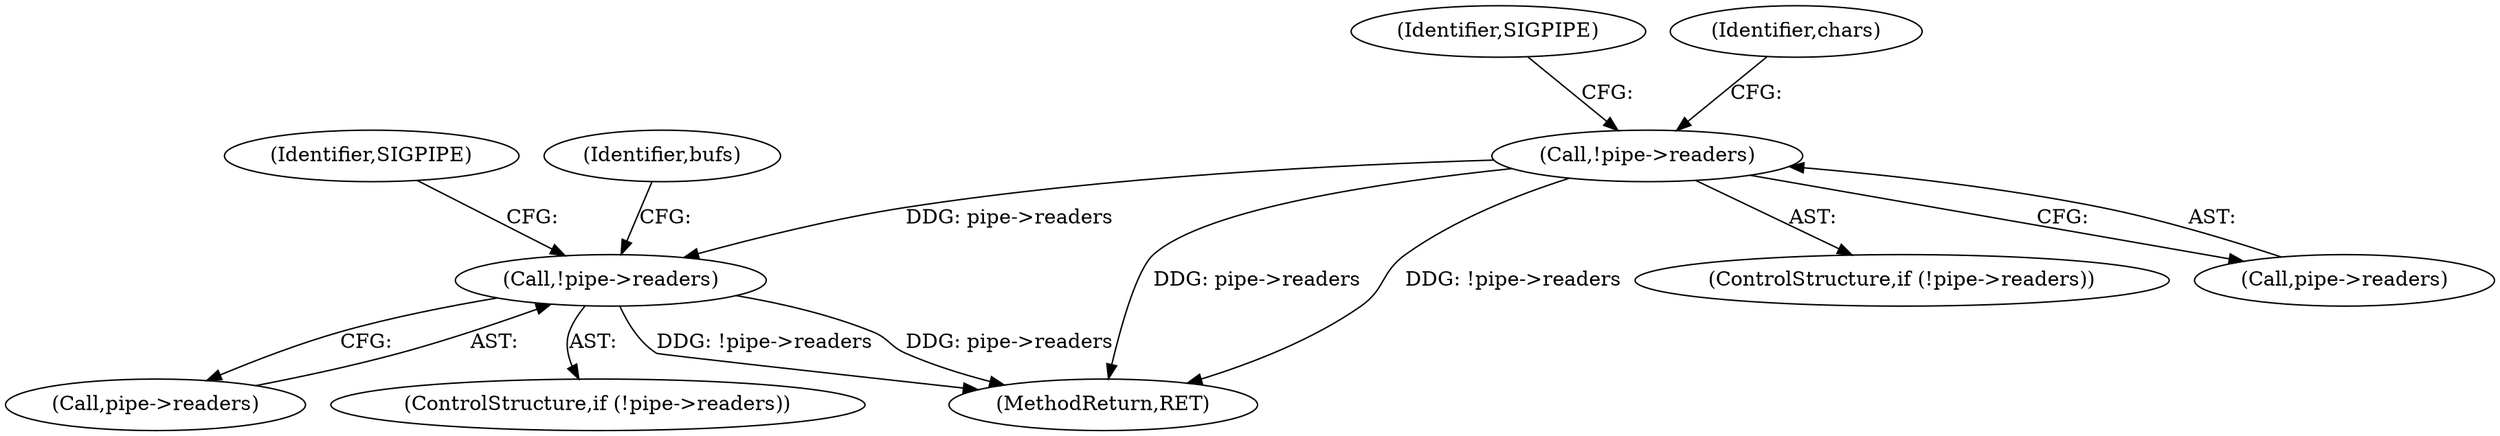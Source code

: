 digraph "0_linux_f0d1bec9d58d4c038d0ac958c9af82be6eb18045_1@API" {
"1000324" [label="(Call,!pipe->readers)"];
"1000154" [label="(Call,!pipe->readers)"];
"1000154" [label="(Call,!pipe->readers)"];
"1000325" [label="(Call,pipe->readers)"];
"1000153" [label="(ControlStructure,if (!pipe->readers))"];
"1000155" [label="(Call,pipe->readers)"];
"1000160" [label="(Identifier,SIGPIPE)"];
"1000323" [label="(ControlStructure,if (!pipe->readers))"];
"1000330" [label="(Identifier,SIGPIPE)"];
"1000644" [label="(MethodReturn,RET)"];
"1000342" [label="(Identifier,bufs)"];
"1000169" [label="(Identifier,chars)"];
"1000324" [label="(Call,!pipe->readers)"];
"1000324" -> "1000323"  [label="AST: "];
"1000324" -> "1000325"  [label="CFG: "];
"1000325" -> "1000324"  [label="AST: "];
"1000330" -> "1000324"  [label="CFG: "];
"1000342" -> "1000324"  [label="CFG: "];
"1000324" -> "1000644"  [label="DDG: !pipe->readers"];
"1000324" -> "1000644"  [label="DDG: pipe->readers"];
"1000154" -> "1000324"  [label="DDG: pipe->readers"];
"1000154" -> "1000153"  [label="AST: "];
"1000154" -> "1000155"  [label="CFG: "];
"1000155" -> "1000154"  [label="AST: "];
"1000160" -> "1000154"  [label="CFG: "];
"1000169" -> "1000154"  [label="CFG: "];
"1000154" -> "1000644"  [label="DDG: pipe->readers"];
"1000154" -> "1000644"  [label="DDG: !pipe->readers"];
}
